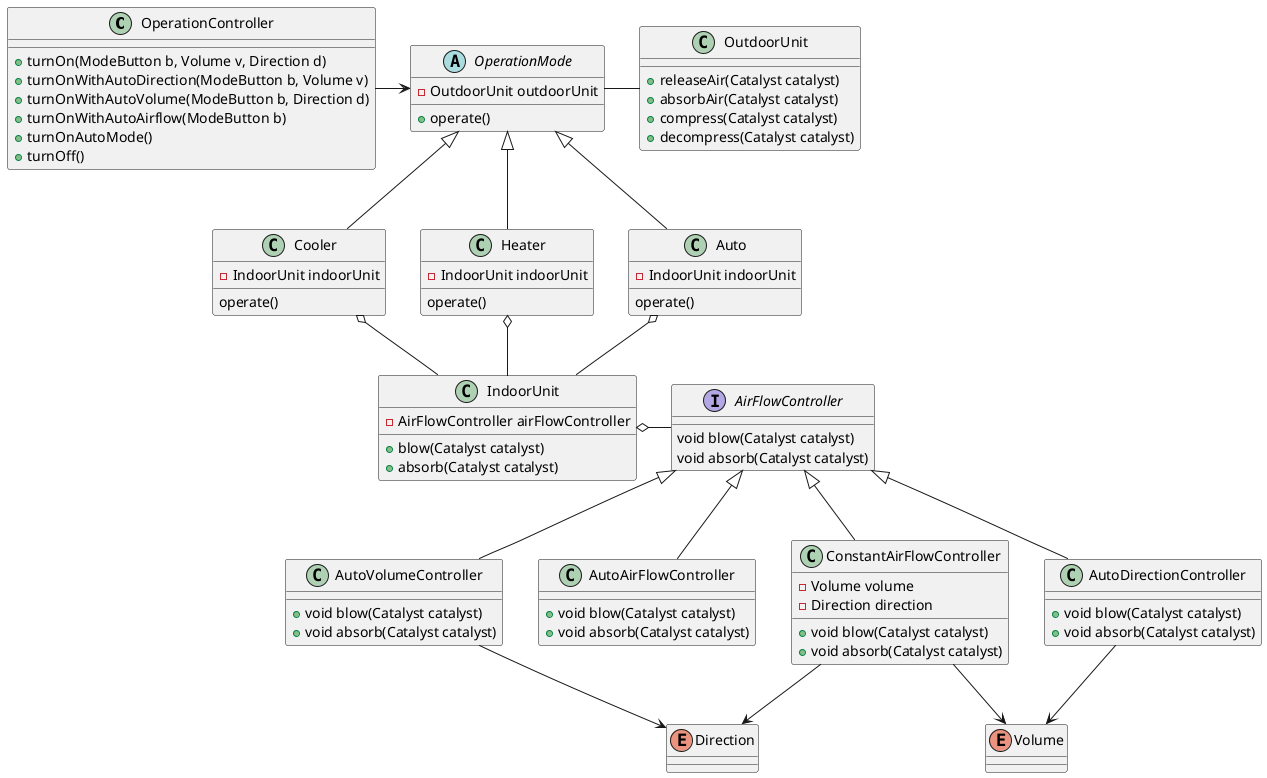 @startuml
'https://plantuml.com/class-diagram

'基本的には冷房と暖房の２つしか選べない
'風向の指定しかできない
'温度センサー未実装

class OperationController {
+turnOn(ModeButton b, Volume v, Direction d)
+turnOnWithAutoDirection(ModeButton b, Volume v)
+turnOnWithAutoVolume(ModeButton b, Direction d)
+turnOnWithAutoAirflow(ModeButton b)
+turnOnAutoMode()
+turnOff()
}

OperationController -right-> OperationMode

abstract class OperationMode {
-OutdoorUnit outdoorUnit
+operate()
}

OperationMode <|-- Cooler
OperationMode <|-- Heater
OperationMode <|-- Auto

OperationMode -right- OutdoorUnit

class Cooler {
-IndoorUnit indoorUnit
operate()
}

Cooler o-- IndoorUnit

class Heater {
-IndoorUnit indoorUnit
operate()
}

Heater o-- IndoorUnit

class Auto {
-IndoorUnit indoorUnit
operate()
}

Auto o-- IndoorUnit


'意図がindoorUnitと少し違うことを明確にするためにあえて違う名前にしてみた
class OutdoorUnit {
+releaseAir(Catalyst catalyst)
+absorbAir(Catalyst catalyst)
+compress(Catalyst catalyst)
+decompress(Catalyst catalyst)
}

class IndoorUnit {
-AirFlowController airFlowController
+blow(Catalyst catalyst)
+absorb(Catalyst catalyst)
}

IndoorUnit o-right- AirFlowController

interface AirFlowController {
void blow(Catalyst catalyst)
void absorb(Catalyst catalyst)
}

AirFlowController <|-- ConstantAirFlowController
AirFlowController <|-- AutoAirFlowController
AirFlowController <|-- AutoDirectionController
AirFlowController <|-- AutoVolumeController

class ConstantAirFlowController {
-Volume volume
-Direction direction
+void blow(Catalyst catalyst)
+void absorb(Catalyst catalyst)
}

class AutoAirFlowController {
+void blow(Catalyst catalyst)
+void absorb(Catalyst catalyst)
}

class AutoDirectionController {
+void blow(Catalyst catalyst)
+void absorb(Catalyst catalyst)
}

class AutoVolumeController {
+void blow(Catalyst catalyst)
+void absorb(Catalyst catalyst)
}

ConstantAirFlowController --> Direction
ConstantAirFlowController --> Volume
AutoVolumeController --> Direction
AutoDirectionController --> Volume

enum Direction {
}

enum Volume {
}

@enduml